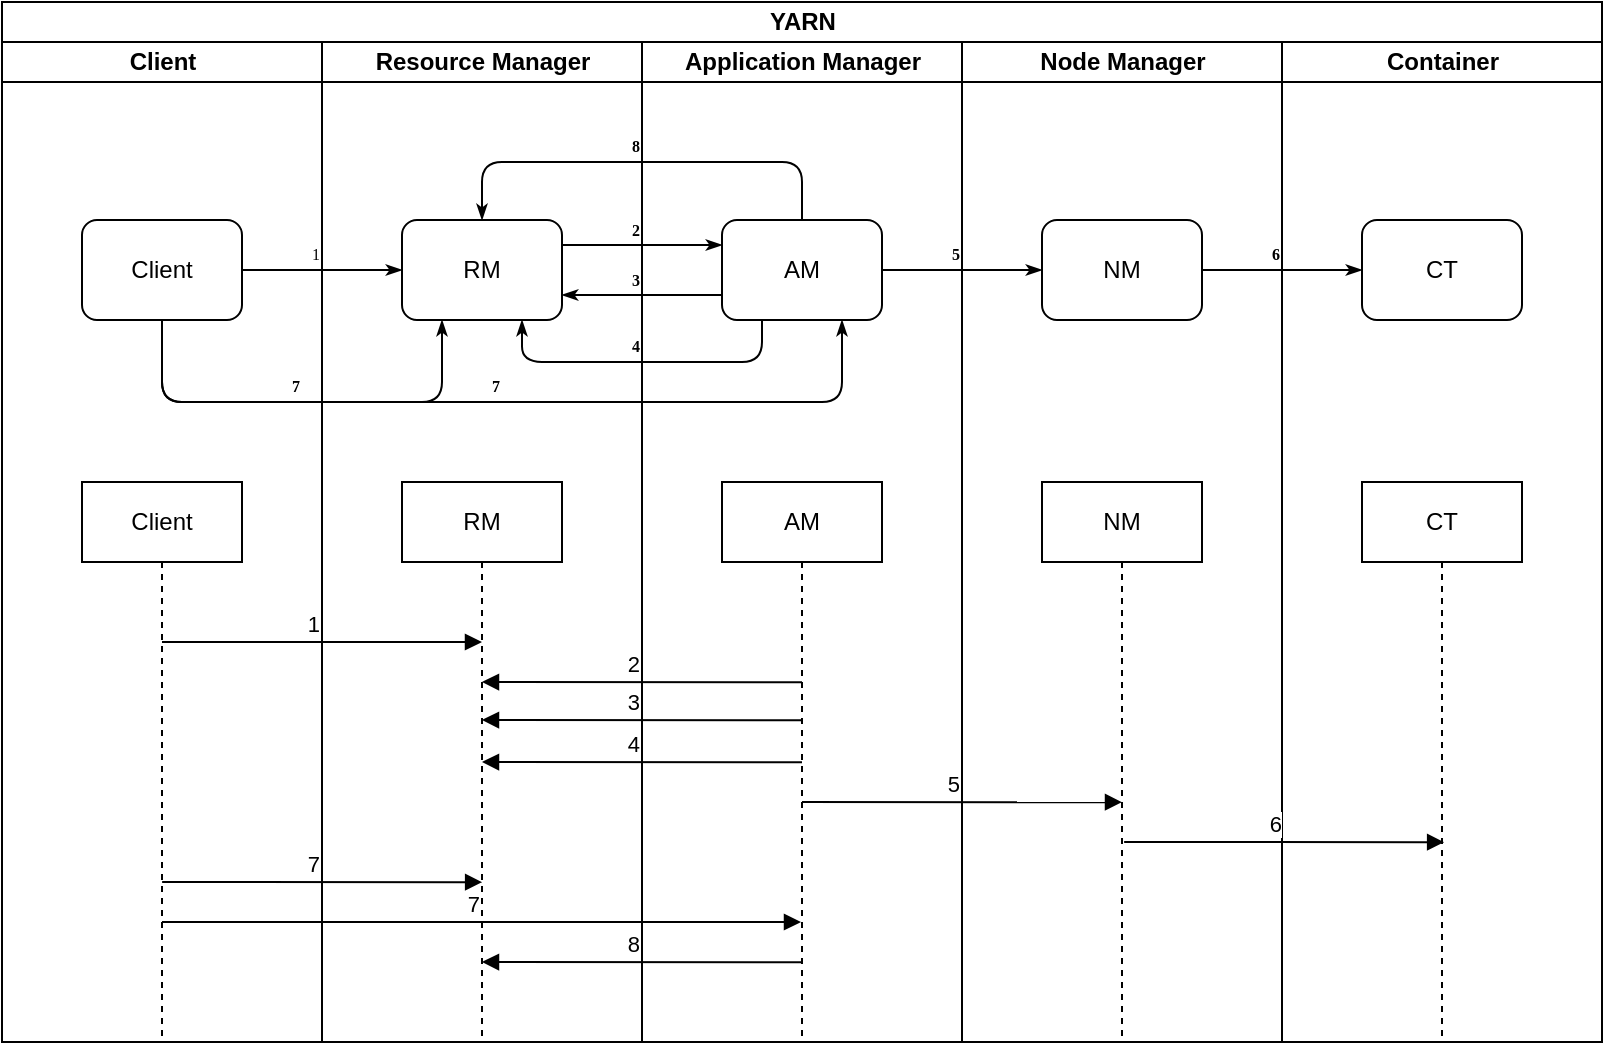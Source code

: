 <mxfile pages="1" version="11.2.6" type="device"><diagram name="Page-1" id="74e2e168-ea6b-b213-b513-2b3c1d86103e"><mxGraphModel dx="1182" dy="603" grid="1" gridSize="10" guides="1" tooltips="1" connect="1" arrows="1" fold="1" page="1" pageScale="1" pageWidth="1100" pageHeight="850" background="#ffffff" math="0" shadow="0"><root><mxCell id="0"/><mxCell id="1" parent="0"/><mxCell id="77e6c97f196da883-1" value="YARN" style="swimlane;html=1;childLayout=stackLayout;startSize=20;rounded=0;shadow=0;labelBackgroundColor=none;strokeColor=#000000;strokeWidth=1;fillColor=#ffffff;fontFamily=Helvetica;fontSize=12;fontColor=#000000;align=center;" parent="1" vertex="1"><mxGeometry x="40" y="40" width="800" height="520" as="geometry"/></mxCell><mxCell id="77e6c97f196da883-2" value="Client" style="swimlane;html=1;startSize=20;" parent="77e6c97f196da883-1" vertex="1"><mxGeometry y="20" width="160" height="500" as="geometry"/></mxCell><mxCell id="HeUlC_a6D84mXJrNuT-f-34" value="Client" style="rounded=1;whiteSpace=wrap;html=1;shadow=0;labelBackgroundColor=none;strokeColor=#000000;strokeWidth=1;fillColor=none;fontFamily=Helvetica;fontSize=12;fontColor=#000000;align=center;" parent="77e6c97f196da883-2" vertex="1"><mxGeometry x="40" y="89" width="80" height="50" as="geometry"/></mxCell><mxCell id="N24fnJ06lTsUt-sqcbv_-76" value="Client" style="shape=umlLifeline;perimeter=lifelinePerimeter;whiteSpace=wrap;html=1;container=1;collapsible=0;recursiveResize=0;outlineConnect=0;" vertex="1" parent="77e6c97f196da883-2"><mxGeometry x="40" y="220" width="80" height="280" as="geometry"/></mxCell><mxCell id="N24fnJ06lTsUt-sqcbv_-82" value="1" style="html=1;verticalAlign=bottom;endArrow=block;labelPosition=left;verticalLabelPosition=top;align=right;" edge="1" parent="N24fnJ06lTsUt-sqcbv_-76"><mxGeometry width="80" relative="1" as="geometry"><mxPoint x="40" y="80" as="sourcePoint"/><mxPoint x="200" y="80" as="targetPoint"/></mxGeometry></mxCell><mxCell id="N24fnJ06lTsUt-sqcbv_-96" value="7" style="html=1;verticalAlign=bottom;endArrow=block;entryX=0.5;entryY=0.267;entryDx=0;entryDy=0;entryPerimeter=0;labelPosition=left;verticalLabelPosition=top;align=right;" edge="1" parent="77e6c97f196da883-2"><mxGeometry width="80" relative="1" as="geometry"><mxPoint x="80.067" y="420" as="sourcePoint"/><mxPoint x="240.067" y="420.1" as="targetPoint"/></mxGeometry></mxCell><mxCell id="77e6c97f196da883-26" value="1" style="edgeStyle=orthogonalEdgeStyle;rounded=1;html=1;labelBackgroundColor=none;startArrow=none;startFill=0;startSize=5;endArrow=classicThin;endFill=1;endSize=5;jettySize=auto;orthogonalLoop=1;strokeColor=#000000;strokeWidth=1;fontFamily=Verdana;fontSize=8;fontColor=#000000;verticalAlign=bottom;labelPosition=left;verticalLabelPosition=top;align=right;exitX=1;exitY=0.5;exitDx=0;exitDy=0;entryX=0;entryY=0.5;entryDx=0;entryDy=0;" parent="77e6c97f196da883-1" source="HeUlC_a6D84mXJrNuT-f-34" target="HeUlC_a6D84mXJrNuT-f-35" edge="1"><mxGeometry relative="1" as="geometry"><mxPoint x="120" y="128" as="sourcePoint"/><mxPoint x="200" y="128" as="targetPoint"/></mxGeometry></mxCell><mxCell id="77e6c97f196da883-30" value="6" style="edgeStyle=orthogonalEdgeStyle;rounded=1;html=1;labelBackgroundColor=none;startArrow=none;startFill=0;startSize=5;endArrow=classicThin;endFill=1;endSize=5;jettySize=auto;orthogonalLoop=1;strokeColor=#000000;strokeWidth=1;fontFamily=Verdana;fontSize=8;fontColor=#000000;entryX=0;entryY=0.5;entryDx=0;entryDy=0;exitX=1;exitY=0.5;exitDx=0;exitDy=0;labelPosition=left;verticalLabelPosition=top;align=right;verticalAlign=bottom;fontStyle=1" parent="77e6c97f196da883-1" source="HeUlC_a6D84mXJrNuT-f-39" target="HeUlC_a6D84mXJrNuT-f-40" edge="1"><mxGeometry relative="1" as="geometry"><mxPoint x="600" y="129" as="sourcePoint"/><mxPoint x="680" y="129" as="targetPoint"/></mxGeometry></mxCell><mxCell id="77e6c97f196da883-33" value="5" style="edgeStyle=orthogonalEdgeStyle;rounded=1;html=1;labelBackgroundColor=none;startArrow=none;startFill=0;startSize=5;endArrow=classicThin;endFill=1;endSize=5;jettySize=auto;orthogonalLoop=1;strokeColor=#000000;strokeWidth=1;fontFamily=Verdana;fontSize=8;fontColor=#000000;exitX=1;exitY=0.5;exitDx=0;exitDy=0;entryX=0;entryY=0.5;entryDx=0;entryDy=0;fontStyle=1;labelPosition=left;verticalLabelPosition=top;align=right;verticalAlign=bottom;" parent="77e6c97f196da883-1" source="HeUlC_a6D84mXJrNuT-f-38" target="HeUlC_a6D84mXJrNuT-f-39" edge="1"><mxGeometry relative="1" as="geometry"><mxPoint x="440" y="129" as="sourcePoint"/><mxPoint x="520" y="129" as="targetPoint"/></mxGeometry></mxCell><mxCell id="107ba76e4e335f99-1" value="7" style="edgeStyle=orthogonalEdgeStyle;rounded=1;html=1;labelBackgroundColor=none;startArrow=none;startFill=0;startSize=5;endArrow=classicThin;endFill=1;endSize=5;jettySize=auto;orthogonalLoop=1;strokeColor=#000000;strokeWidth=1;fontFamily=Verdana;fontSize=8;fontColor=#000000;exitX=0.5;exitY=1;exitDx=0;exitDy=0;entryX=0.75;entryY=1;entryDx=0;entryDy=0;fontStyle=1;labelPosition=left;verticalLabelPosition=top;align=right;verticalAlign=bottom;" parent="77e6c97f196da883-1" target="HeUlC_a6D84mXJrNuT-f-38" edge="1" source="HeUlC_a6D84mXJrNuT-f-34"><mxGeometry relative="1" as="geometry"><mxPoint x="80" y="160" as="sourcePoint"/><mxPoint x="400" y="161" as="targetPoint"/><Array as="points"><mxPoint x="80" y="200"/><mxPoint x="420" y="200"/><mxPoint x="420" y="159"/></Array></mxGeometry></mxCell><mxCell id="77e6c97f196da883-3" value="Resource Manager" style="swimlane;html=1;startSize=20;" parent="77e6c97f196da883-1" vertex="1"><mxGeometry x="160" y="20" width="160" height="500" as="geometry"/></mxCell><mxCell id="HeUlC_a6D84mXJrNuT-f-35" value="RM" style="rounded=1;whiteSpace=wrap;html=1;shadow=0;labelBackgroundColor=none;strokeColor=#000000;strokeWidth=1;fillColor=none;fontFamily=Helvetica;fontSize=12;fontColor=#000000;align=center;" parent="77e6c97f196da883-3" vertex="1"><mxGeometry x="40" y="89" width="80" height="50" as="geometry"/></mxCell><mxCell id="N24fnJ06lTsUt-sqcbv_-78" value="RM" style="shape=umlLifeline;perimeter=lifelinePerimeter;whiteSpace=wrap;html=1;container=1;collapsible=0;recursiveResize=0;outlineConnect=0;" vertex="1" parent="77e6c97f196da883-3"><mxGeometry x="40" y="220" width="80" height="280" as="geometry"/></mxCell><mxCell id="N24fnJ06lTsUt-sqcbv_-99" value="8" style="html=1;verticalAlign=bottom;endArrow=block;entryX=0.5;entryY=0.267;entryDx=0;entryDy=0;entryPerimeter=0;labelPosition=left;verticalLabelPosition=top;align=right;" edge="1" parent="77e6c97f196da883-3"><mxGeometry width="80" relative="1" as="geometry"><mxPoint x="240" y="460.1" as="sourcePoint"/><mxPoint x="80" y="460" as="targetPoint"/></mxGeometry></mxCell><mxCell id="77e6c97f196da883-4" value="Application Manager" style="swimlane;html=1;startSize=20;" parent="77e6c97f196da883-1" vertex="1"><mxGeometry x="320" y="20" width="160" height="500" as="geometry"/></mxCell><mxCell id="HeUlC_a6D84mXJrNuT-f-38" value="AM" style="rounded=1;whiteSpace=wrap;html=1;shadow=0;labelBackgroundColor=none;strokeColor=#000000;strokeWidth=1;fillColor=none;fontFamily=Helvetica;fontSize=12;fontColor=#000000;align=center;" parent="77e6c97f196da883-4" vertex="1"><mxGeometry x="40" y="89" width="80" height="50" as="geometry"/></mxCell><mxCell id="N24fnJ06lTsUt-sqcbv_-83" value="AM" style="shape=umlLifeline;perimeter=lifelinePerimeter;whiteSpace=wrap;html=1;container=1;collapsible=0;recursiveResize=0;outlineConnect=0;" vertex="1" parent="77e6c97f196da883-4"><mxGeometry x="40" y="220" width="80" height="280" as="geometry"/></mxCell><mxCell id="N24fnJ06lTsUt-sqcbv_-86" value="2" style="html=1;verticalAlign=bottom;endArrow=block;entryX=0.5;entryY=0.267;entryDx=0;entryDy=0;entryPerimeter=0;labelPosition=left;verticalLabelPosition=top;align=right;" edge="1" parent="77e6c97f196da883-4"><mxGeometry width="80" relative="1" as="geometry"><mxPoint x="80" y="320.1" as="sourcePoint"/><mxPoint x="-80" y="320" as="targetPoint"/></mxGeometry></mxCell><mxCell id="N24fnJ06lTsUt-sqcbv_-87" value="3" style="html=1;verticalAlign=bottom;endArrow=block;entryX=0.5;entryY=0.267;entryDx=0;entryDy=0;entryPerimeter=0;labelPosition=left;verticalLabelPosition=top;align=right;" edge="1" parent="77e6c97f196da883-4"><mxGeometry width="80" relative="1" as="geometry"><mxPoint x="80" y="339.1" as="sourcePoint"/><mxPoint x="-80" y="339" as="targetPoint"/></mxGeometry></mxCell><mxCell id="77e6c97f196da883-5" value="Node Manager" style="swimlane;html=1;startSize=20;" parent="77e6c97f196da883-1" vertex="1"><mxGeometry x="480" y="20" width="160" height="500" as="geometry"/></mxCell><mxCell id="HeUlC_a6D84mXJrNuT-f-39" value="NM" style="rounded=1;whiteSpace=wrap;html=1;shadow=0;labelBackgroundColor=none;strokeColor=#000000;strokeWidth=1;fillColor=none;fontFamily=Helvetica;fontSize=12;fontColor=#000000;align=center;" parent="77e6c97f196da883-5" vertex="1"><mxGeometry x="40" y="89" width="80" height="50" as="geometry"/></mxCell><mxCell id="N24fnJ06lTsUt-sqcbv_-84" value="NM" style="shape=umlLifeline;perimeter=lifelinePerimeter;whiteSpace=wrap;html=1;container=1;collapsible=0;recursiveResize=0;outlineConnect=0;" vertex="1" parent="77e6c97f196da883-5"><mxGeometry x="40" y="220" width="80" height="280" as="geometry"/></mxCell><mxCell id="N24fnJ06lTsUt-sqcbv_-94" value="5" style="html=1;verticalAlign=bottom;endArrow=block;entryX=0.5;entryY=0.267;entryDx=0;entryDy=0;entryPerimeter=0;labelPosition=left;verticalLabelPosition=top;align=right;" edge="1" parent="77e6c97f196da883-5"><mxGeometry width="80" relative="1" as="geometry"><mxPoint x="-80" y="380" as="sourcePoint"/><mxPoint x="80" y="380.1" as="targetPoint"/></mxGeometry></mxCell><mxCell id="77e6c97f196da883-6" value="Container" style="swimlane;html=1;startSize=20;" parent="77e6c97f196da883-1" vertex="1"><mxGeometry x="640" y="20" width="160" height="500" as="geometry"/></mxCell><mxCell id="HeUlC_a6D84mXJrNuT-f-40" value="CT" style="rounded=1;whiteSpace=wrap;html=1;shadow=0;labelBackgroundColor=none;strokeColor=#000000;strokeWidth=1;fillColor=none;fontFamily=Helvetica;fontSize=12;fontColor=#000000;align=center;" parent="77e6c97f196da883-6" vertex="1"><mxGeometry x="40" y="89" width="80" height="50" as="geometry"/></mxCell><mxCell id="N24fnJ06lTsUt-sqcbv_-85" value="CT" style="shape=umlLifeline;perimeter=lifelinePerimeter;whiteSpace=wrap;html=1;container=1;collapsible=0;recursiveResize=0;outlineConnect=0;" vertex="1" parent="77e6c97f196da883-6"><mxGeometry x="40" y="220" width="80" height="280" as="geometry"/></mxCell><mxCell id="N24fnJ06lTsUt-sqcbv_-95" value="6" style="html=1;verticalAlign=bottom;endArrow=block;entryX=0.5;entryY=0.267;entryDx=0;entryDy=0;entryPerimeter=0;labelPosition=left;verticalLabelPosition=top;align=right;" edge="1" parent="77e6c97f196da883-6"><mxGeometry width="80" relative="1" as="geometry"><mxPoint x="-78.933" y="400" as="sourcePoint"/><mxPoint x="81.067" y="400.1" as="targetPoint"/></mxGeometry></mxCell><mxCell id="HeUlC_a6D84mXJrNuT-f-1" value="2" style="edgeStyle=orthogonalEdgeStyle;rounded=1;html=1;labelBackgroundColor=none;startArrow=none;startFill=0;startSize=5;endArrow=classicThin;endFill=1;endSize=5;jettySize=auto;orthogonalLoop=1;strokeColor=#000000;strokeWidth=1;fontFamily=Verdana;fontSize=8;fontColor=#000000;verticalAlign=bottom;entryX=0;entryY=0.25;entryDx=0;entryDy=0;fontStyle=1;labelPosition=left;verticalLabelPosition=top;align=right;exitX=1;exitY=0.25;exitDx=0;exitDy=0;" parent="77e6c97f196da883-1" source="HeUlC_a6D84mXJrNuT-f-35" target="HeUlC_a6D84mXJrNuT-f-38" edge="1"><mxGeometry relative="1" as="geometry"><mxPoint x="280" y="114" as="sourcePoint"/><mxPoint x="360" y="114" as="targetPoint"/><Array as="points"><mxPoint x="300" y="121"/><mxPoint x="300" y="121"/></Array></mxGeometry></mxCell><mxCell id="77e6c97f196da883-28" value="3" style="edgeStyle=orthogonalEdgeStyle;rounded=1;html=1;labelBackgroundColor=none;startArrow=none;startFill=0;startSize=5;endArrow=classicThin;endFill=1;endSize=5;jettySize=auto;orthogonalLoop=1;strokeColor=#000000;strokeWidth=1;fontFamily=Verdana;fontSize=8;fontColor=#000000;exitX=0;exitY=0.75;exitDx=0;exitDy=0;entryX=1;entryY=0.75;entryDx=0;entryDy=0;fontStyle=1;labelPosition=left;verticalLabelPosition=top;align=right;verticalAlign=bottom;" parent="77e6c97f196da883-1" source="HeUlC_a6D84mXJrNuT-f-38" target="HeUlC_a6D84mXJrNuT-f-35" edge="1"><mxGeometry relative="1" as="geometry"><mxPoint x="360" y="144" as="sourcePoint"/><mxPoint x="280" y="143" as="targetPoint"/><Array as="points"><mxPoint x="360" y="146"/><mxPoint x="360" y="146"/></Array></mxGeometry></mxCell><mxCell id="HeUlC_a6D84mXJrNuT-f-4" value="4" style="edgeStyle=orthogonalEdgeStyle;rounded=1;html=1;labelBackgroundColor=none;startArrow=none;startFill=0;startSize=5;endArrow=classicThin;endFill=1;endSize=5;jettySize=auto;orthogonalLoop=1;strokeColor=#000000;strokeWidth=1;fontFamily=Verdana;fontSize=8;fontColor=#000000;exitX=0.25;exitY=1;exitDx=0;exitDy=0;entryX=0.75;entryY=1;entryDx=0;entryDy=0;fontStyle=1;labelPosition=left;verticalLabelPosition=top;align=right;verticalAlign=bottom;" parent="77e6c97f196da883-1" source="HeUlC_a6D84mXJrNuT-f-38" target="HeUlC_a6D84mXJrNuT-f-35" edge="1"><mxGeometry relative="1" as="geometry"><mxPoint x="380" y="159" as="sourcePoint"/><mxPoint x="260" y="158" as="targetPoint"/><Array as="points"><mxPoint x="380" y="180"/><mxPoint x="260" y="180"/></Array></mxGeometry></mxCell><mxCell id="77e6c97f196da883-35" value="7" style="edgeStyle=orthogonalEdgeStyle;rounded=1;html=1;labelBackgroundColor=none;startArrow=none;startFill=0;startSize=5;endArrow=classicThin;endFill=1;endSize=5;jettySize=auto;orthogonalLoop=1;strokeColor=#000000;strokeWidth=1;fontFamily=Verdana;fontSize=8;fontColor=#000000;exitX=0.5;exitY=1;exitDx=0;exitDy=0;labelPosition=left;verticalLabelPosition=top;align=right;verticalAlign=bottom;fontStyle=1;entryX=0.25;entryY=1;entryDx=0;entryDy=0;" parent="77e6c97f196da883-1" source="HeUlC_a6D84mXJrNuT-f-34" target="HeUlC_a6D84mXJrNuT-f-35" edge="1"><mxGeometry relative="1" as="geometry"><mxPoint x="80" y="158" as="sourcePoint"/><mxPoint x="220" y="158" as="targetPoint"/><Array as="points"><mxPoint x="80" y="200"/><mxPoint x="220" y="200"/></Array></mxGeometry></mxCell><mxCell id="HeUlC_a6D84mXJrNuT-f-18" value="8" style="edgeStyle=orthogonalEdgeStyle;rounded=1;html=1;labelBackgroundColor=none;startArrow=none;startFill=0;startSize=5;endArrow=classicThin;endFill=1;endSize=5;jettySize=auto;orthogonalLoop=1;strokeColor=#000000;strokeWidth=1;fontFamily=Verdana;fontSize=8;fontColor=#000000;exitX=0.5;exitY=0;exitDx=0;exitDy=0;fontStyle=1;labelPosition=left;verticalLabelPosition=top;align=right;verticalAlign=bottom;entryX=0.5;entryY=0;entryDx=0;entryDy=0;" parent="77e6c97f196da883-1" edge="1" target="HeUlC_a6D84mXJrNuT-f-35" source="HeUlC_a6D84mXJrNuT-f-38"><mxGeometry relative="1" as="geometry"><mxPoint x="400" y="99" as="sourcePoint"/><mxPoint x="240" y="98" as="targetPoint"/><Array as="points"><mxPoint x="400" y="80"/><mxPoint x="240" y="80"/></Array></mxGeometry></mxCell><mxCell id="N24fnJ06lTsUt-sqcbv_-97" value="7" style="html=1;verticalAlign=bottom;endArrow=block;labelPosition=left;verticalLabelPosition=top;align=right;" edge="1" parent="77e6c97f196da883-1" source="N24fnJ06lTsUt-sqcbv_-76" target="N24fnJ06lTsUt-sqcbv_-83"><mxGeometry width="80" relative="1" as="geometry"><mxPoint x="80.067" y="440" as="sourcePoint"/><mxPoint x="240.067" y="440.1" as="targetPoint"/><Array as="points"><mxPoint x="330" y="460"/></Array></mxGeometry></mxCell><mxCell id="N24fnJ06lTsUt-sqcbv_-93" value="4" style="html=1;verticalAlign=bottom;endArrow=block;entryX=0.5;entryY=0.267;entryDx=0;entryDy=0;entryPerimeter=0;labelPosition=left;verticalLabelPosition=top;align=right;" edge="1" parent="1"><mxGeometry width="80" relative="1" as="geometry"><mxPoint x="440" y="420.1" as="sourcePoint"/><mxPoint x="280" y="420" as="targetPoint"/></mxGeometry></mxCell></root></mxGraphModel></diagram></mxfile>